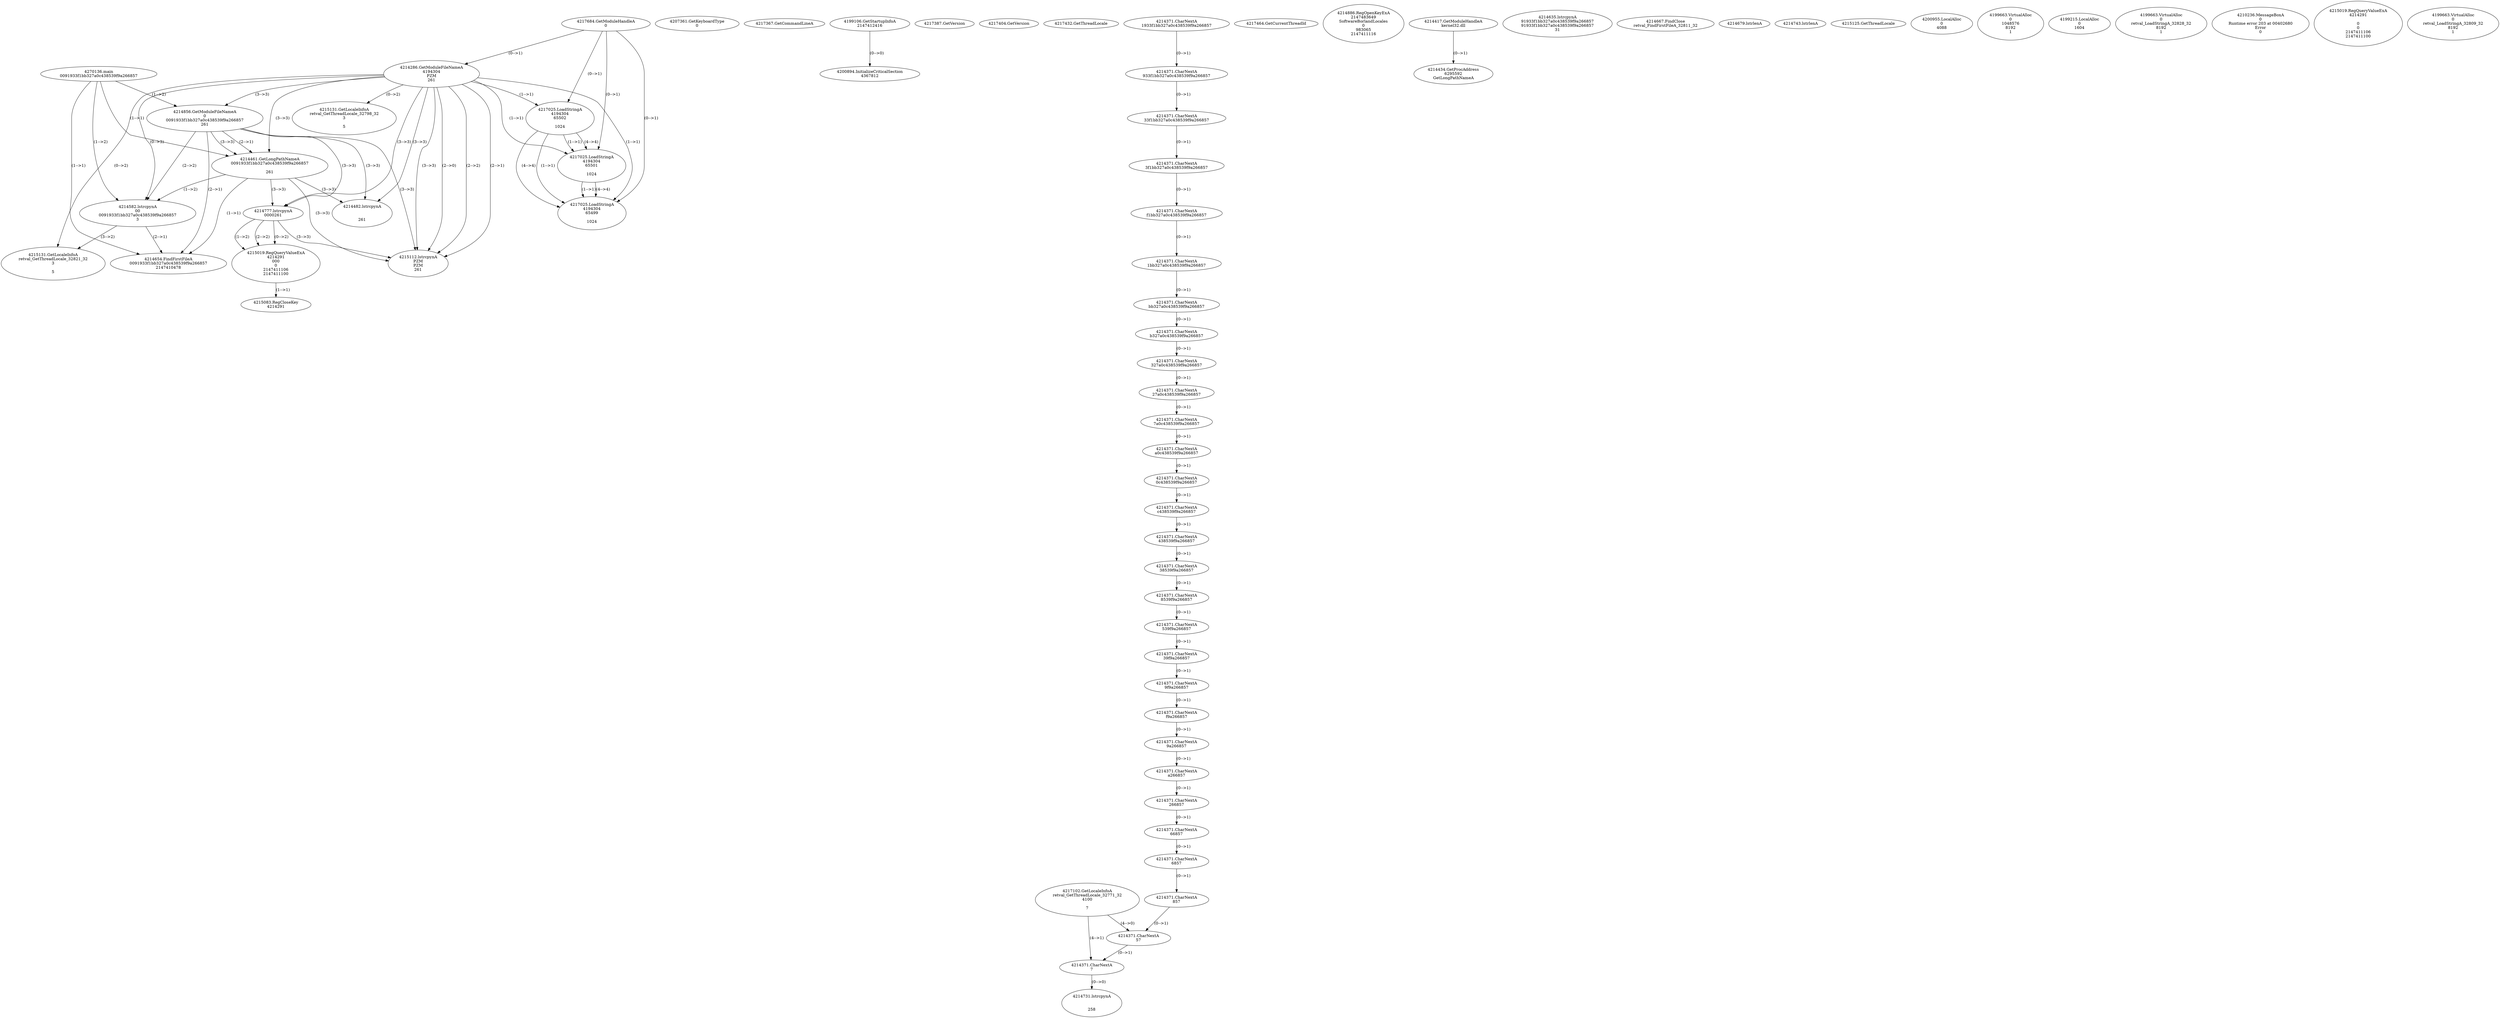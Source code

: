 // Global SCDG with merge call
digraph {
	0 [label="4270136.main
0091933f1bb327a0c438539f9a266857"]
	1 [label="4217684.GetModuleHandleA
0"]
	2 [label="4207361.GetKeyboardType
0"]
	3 [label="4217367.GetCommandLineA
"]
	4 [label="4199106.GetStartupInfoA
2147412416"]
	5 [label="4217387.GetVersion
"]
	6 [label="4217404.GetVersion
"]
	7 [label="4217432.GetThreadLocale
"]
	8 [label="4217102.GetLocaleInfoA
retval_GetThreadLocale_32771_32
4100

7"]
	9 [label="4217464.GetCurrentThreadId
"]
	10 [label="4214286.GetModuleFileNameA
4194304
PZM
261"]
	1 -> 10 [label="(0-->1)"]
	11 [label="4214856.GetModuleFileNameA
0
0091933f1bb327a0c438539f9a266857
261"]
	0 -> 11 [label="(1-->2)"]
	10 -> 11 [label="(3-->3)"]
	12 [label="4214886.RegOpenKeyExA
2147483649
Software\Borland\Locales
0
983065
2147411116"]
	13 [label="4214417.GetModuleHandleA
kernel32.dll"]
	14 [label="4214434.GetProcAddress
6295592
GetLongPathNameA"]
	13 -> 14 [label="(0-->1)"]
	15 [label="4214461.GetLongPathNameA
0091933f1bb327a0c438539f9a266857

261"]
	0 -> 15 [label="(1-->1)"]
	11 -> 15 [label="(2-->1)"]
	10 -> 15 [label="(3-->3)"]
	11 -> 15 [label="(3-->3)"]
	16 [label="4214582.lstrcpynA
00
0091933f1bb327a0c438539f9a266857
3"]
	0 -> 16 [label="(1-->2)"]
	11 -> 16 [label="(2-->2)"]
	15 -> 16 [label="(1-->2)"]
	10 -> 16 [label="(0-->3)"]
	17 [label="4214371.CharNextA
1933f1bb327a0c438539f9a266857"]
	18 [label="4214371.CharNextA
933f1bb327a0c438539f9a266857"]
	17 -> 18 [label="(0-->1)"]
	19 [label="4214371.CharNextA
33f1bb327a0c438539f9a266857"]
	18 -> 19 [label="(0-->1)"]
	20 [label="4214371.CharNextA
3f1bb327a0c438539f9a266857"]
	19 -> 20 [label="(0-->1)"]
	21 [label="4214371.CharNextA
f1bb327a0c438539f9a266857"]
	20 -> 21 [label="(0-->1)"]
	22 [label="4214371.CharNextA
1bb327a0c438539f9a266857"]
	21 -> 22 [label="(0-->1)"]
	23 [label="4214371.CharNextA
bb327a0c438539f9a266857"]
	22 -> 23 [label="(0-->1)"]
	24 [label="4214371.CharNextA
b327a0c438539f9a266857"]
	23 -> 24 [label="(0-->1)"]
	25 [label="4214371.CharNextA
327a0c438539f9a266857"]
	24 -> 25 [label="(0-->1)"]
	26 [label="4214371.CharNextA
27a0c438539f9a266857"]
	25 -> 26 [label="(0-->1)"]
	27 [label="4214371.CharNextA
7a0c438539f9a266857"]
	26 -> 27 [label="(0-->1)"]
	28 [label="4214371.CharNextA
a0c438539f9a266857"]
	27 -> 28 [label="(0-->1)"]
	29 [label="4214371.CharNextA
0c438539f9a266857"]
	28 -> 29 [label="(0-->1)"]
	30 [label="4214371.CharNextA
c438539f9a266857"]
	29 -> 30 [label="(0-->1)"]
	31 [label="4214371.CharNextA
438539f9a266857"]
	30 -> 31 [label="(0-->1)"]
	32 [label="4214371.CharNextA
38539f9a266857"]
	31 -> 32 [label="(0-->1)"]
	33 [label="4214371.CharNextA
8539f9a266857"]
	32 -> 33 [label="(0-->1)"]
	34 [label="4214371.CharNextA
539f9a266857"]
	33 -> 34 [label="(0-->1)"]
	35 [label="4214371.CharNextA
39f9a266857"]
	34 -> 35 [label="(0-->1)"]
	36 [label="4214371.CharNextA
9f9a266857"]
	35 -> 36 [label="(0-->1)"]
	37 [label="4214371.CharNextA
f9a266857"]
	36 -> 37 [label="(0-->1)"]
	38 [label="4214371.CharNextA
9a266857"]
	37 -> 38 [label="(0-->1)"]
	39 [label="4214371.CharNextA
a266857"]
	38 -> 39 [label="(0-->1)"]
	40 [label="4214371.CharNextA
266857"]
	39 -> 40 [label="(0-->1)"]
	41 [label="4214371.CharNextA
66857"]
	40 -> 41 [label="(0-->1)"]
	42 [label="4214371.CharNextA
6857"]
	41 -> 42 [label="(0-->1)"]
	43 [label="4214371.CharNextA
857"]
	42 -> 43 [label="(0-->1)"]
	44 [label="4214371.CharNextA
57"]
	43 -> 44 [label="(0-->1)"]
	8 -> 44 [label="(4-->0)"]
	45 [label="4214371.CharNextA
7"]
	8 -> 45 [label="(4-->1)"]
	44 -> 45 [label="(0-->1)"]
	46 [label="4214635.lstrcpynA
91933f1bb327a0c438539f9a266857
91933f1bb327a0c438539f9a266857
31"]
	47 [label="4214654.FindFirstFileA
0091933f1bb327a0c438539f9a266857
2147410478"]
	0 -> 47 [label="(1-->1)"]
	11 -> 47 [label="(2-->1)"]
	15 -> 47 [label="(1-->1)"]
	16 -> 47 [label="(2-->1)"]
	48 [label="4214667.FindClose
retval_FindFirstFileA_32811_32"]
	49 [label="4214679.lstrlenA
"]
	50 [label="4214731.lstrcpynA


258"]
	45 -> 50 [label="(0-->0)"]
	51 [label="4214743.lstrlenA
"]
	52 [label="4214777.lstrcpynA
00\
00\
261"]
	10 -> 52 [label="(3-->3)"]
	11 -> 52 [label="(3-->3)"]
	15 -> 52 [label="(3-->3)"]
	53 [label="4215019.RegQueryValueExA
4214291
00\
0
0
2147411106
2147411100"]
	52 -> 53 [label="(1-->2)"]
	52 -> 53 [label="(2-->2)"]
	52 -> 53 [label="(0-->2)"]
	54 [label="4215083.RegCloseKey
4214291"]
	53 -> 54 [label="(1-->1)"]
	55 [label="4215112.lstrcpynA
PZM
PZM
261"]
	10 -> 55 [label="(2-->1)"]
	10 -> 55 [label="(2-->2)"]
	10 -> 55 [label="(3-->3)"]
	11 -> 55 [label="(3-->3)"]
	15 -> 55 [label="(3-->3)"]
	52 -> 55 [label="(3-->3)"]
	10 -> 55 [label="(2-->0)"]
	56 [label="4215125.GetThreadLocale
"]
	57 [label="4215131.GetLocaleInfoA
retval_GetThreadLocale_32821_32
3

5"]
	10 -> 57 [label="(0-->2)"]
	16 -> 57 [label="(3-->2)"]
	58 [label="4217025.LoadStringA
4194304
65502

1024"]
	1 -> 58 [label="(0-->1)"]
	10 -> 58 [label="(1-->1)"]
	59 [label="4217025.LoadStringA
4194304
65501

1024"]
	1 -> 59 [label="(0-->1)"]
	10 -> 59 [label="(1-->1)"]
	58 -> 59 [label="(1-->1)"]
	58 -> 59 [label="(4-->4)"]
	60 [label="4217025.LoadStringA
4194304
65499

1024"]
	1 -> 60 [label="(0-->1)"]
	10 -> 60 [label="(1-->1)"]
	58 -> 60 [label="(1-->1)"]
	59 -> 60 [label="(1-->1)"]
	58 -> 60 [label="(4-->4)"]
	59 -> 60 [label="(4-->4)"]
	61 [label="4200894.InitializeCriticalSection
4367812"]
	4 -> 61 [label="(0-->0)"]
	62 [label="4200955.LocalAlloc
0
4088"]
	63 [label="4199663.VirtualAlloc
0
1048576
8192
1"]
	64 [label="4199215.LocalAlloc
0
1604"]
	65 [label="4199663.VirtualAlloc
0
retval_LoadStringA_32828_32
8192
1"]
	66 [label="4210236.MessageBoxA
0
Runtime error 203 at 00402680
Error
0"]
	67 [label="4214482.lstrcpynA


261"]
	10 -> 67 [label="(3-->3)"]
	11 -> 67 [label="(3-->3)"]
	15 -> 67 [label="(3-->3)"]
	68 [label="4215019.RegQueryValueExA
4214291

0
0
2147411106
2147411100"]
	69 [label="4215131.GetLocaleInfoA
retval_GetThreadLocale_32798_32
3

5"]
	10 -> 69 [label="(0-->2)"]
	70 [label="4199663.VirtualAlloc
0
retval_LoadStringA_32809_32
8192
1"]
}
